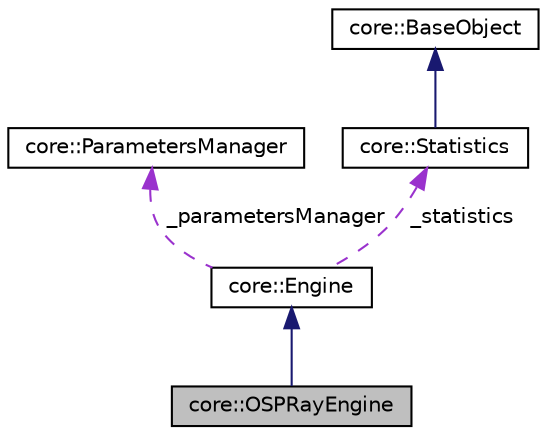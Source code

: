 digraph "core::OSPRayEngine"
{
 // LATEX_PDF_SIZE
  edge [fontname="Helvetica",fontsize="10",labelfontname="Helvetica",labelfontsize="10"];
  node [fontname="Helvetica",fontsize="10",shape=record];
  Node1 [label="core::OSPRayEngine",height=0.2,width=0.4,color="black", fillcolor="grey75", style="filled", fontcolor="black",tooltip=" "];
  Node2 -> Node1 [dir="back",color="midnightblue",fontsize="10",style="solid",fontname="Helvetica"];
  Node2 [label="core::Engine",height=0.2,width=0.4,color="black", fillcolor="white", style="filled",URL="$d8/dab/classcore_1_1Engine.html",tooltip="Provides an abstract implementation of a ray-tracing engine."];
  Node3 -> Node2 [dir="back",color="darkorchid3",fontsize="10",style="dashed",label=" _parametersManager" ,fontname="Helvetica"];
  Node3 [label="core::ParametersManager",height=0.2,width=0.4,color="black", fillcolor="white", style="filled",URL="$dc/d04/classcore_1_1ParametersManager.html",tooltip=" "];
  Node4 -> Node2 [dir="back",color="darkorchid3",fontsize="10",style="dashed",label=" _statistics" ,fontname="Helvetica"];
  Node4 [label="core::Statistics",height=0.2,width=0.4,color="black", fillcolor="white", style="filled",URL="$d6/d7e/classcore_1_1Statistics.html",tooltip=" "];
  Node5 -> Node4 [dir="back",color="midnightblue",fontsize="10",style="solid",fontname="Helvetica"];
  Node5 [label="core::BaseObject",height=0.2,width=0.4,color="black", fillcolor="white", style="filled",URL="$d1/dc6/classcore_1_1BaseObject.html",tooltip=" "];
}
